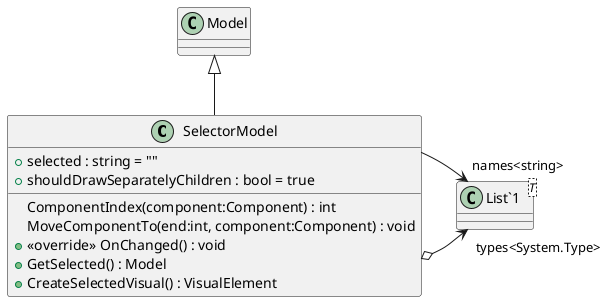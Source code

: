 @startuml
class SelectorModel {
    + selected : string = ""
    + shouldDrawSeparatelyChildren : bool = true
    ComponentIndex(component:Component) : int
    MoveComponentTo(end:int, component:Component) : void
    + <<override>> OnChanged() : void
    + GetSelected() : Model
    + CreateSelectedVisual() : VisualElement
}
class "List`1"<T> {
}
Model <|-- SelectorModel
SelectorModel o-> "types<System.Type>" "List`1"
SelectorModel --> "names<string>" "List`1"
@enduml
